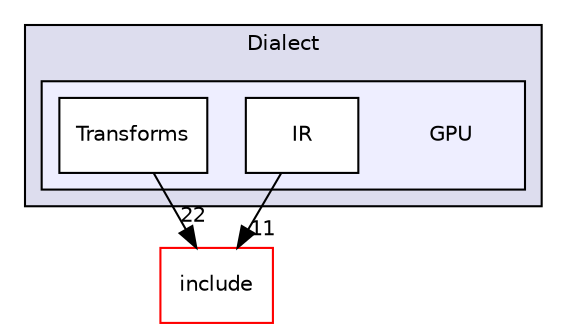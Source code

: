 digraph "lib/Dialect/GPU" {
  bgcolor=transparent;
  compound=true
  node [ fontsize="10", fontname="Helvetica"];
  edge [ labelfontsize="10", labelfontname="Helvetica"];
  subgraph clusterdir_1a25ec519b6c1121408b67cc33ce3f15 {
    graph [ bgcolor="#ddddee", pencolor="black", label="Dialect" fontname="Helvetica", fontsize="10", URL="dir_1a25ec519b6c1121408b67cc33ce3f15.html"]
  subgraph clusterdir_3f85108297f05fdb2e5b01bdfbaaf2c9 {
    graph [ bgcolor="#eeeeff", pencolor="black", label="" URL="dir_3f85108297f05fdb2e5b01bdfbaaf2c9.html"];
    dir_3f85108297f05fdb2e5b01bdfbaaf2c9 [shape=plaintext label="GPU"];
    dir_ed7ccaf3735f0765d5bb752bc88f0dda [shape=box label="IR" color="black" fillcolor="white" style="filled" URL="dir_ed7ccaf3735f0765d5bb752bc88f0dda.html"];
    dir_d0630226ae28c2cccac15992b4322212 [shape=box label="Transforms" color="black" fillcolor="white" style="filled" URL="dir_d0630226ae28c2cccac15992b4322212.html"];
  }
  }
  dir_d44c64559bbebec7f509842c48db8b23 [shape=box label="include" color="red" URL="dir_d44c64559bbebec7f509842c48db8b23.html"];
  dir_ed7ccaf3735f0765d5bb752bc88f0dda->dir_d44c64559bbebec7f509842c48db8b23 [headlabel="11", labeldistance=1.5 headhref="dir_000075_000000.html"];
  dir_d0630226ae28c2cccac15992b4322212->dir_d44c64559bbebec7f509842c48db8b23 [headlabel="22", labeldistance=1.5 headhref="dir_000083_000000.html"];
}
